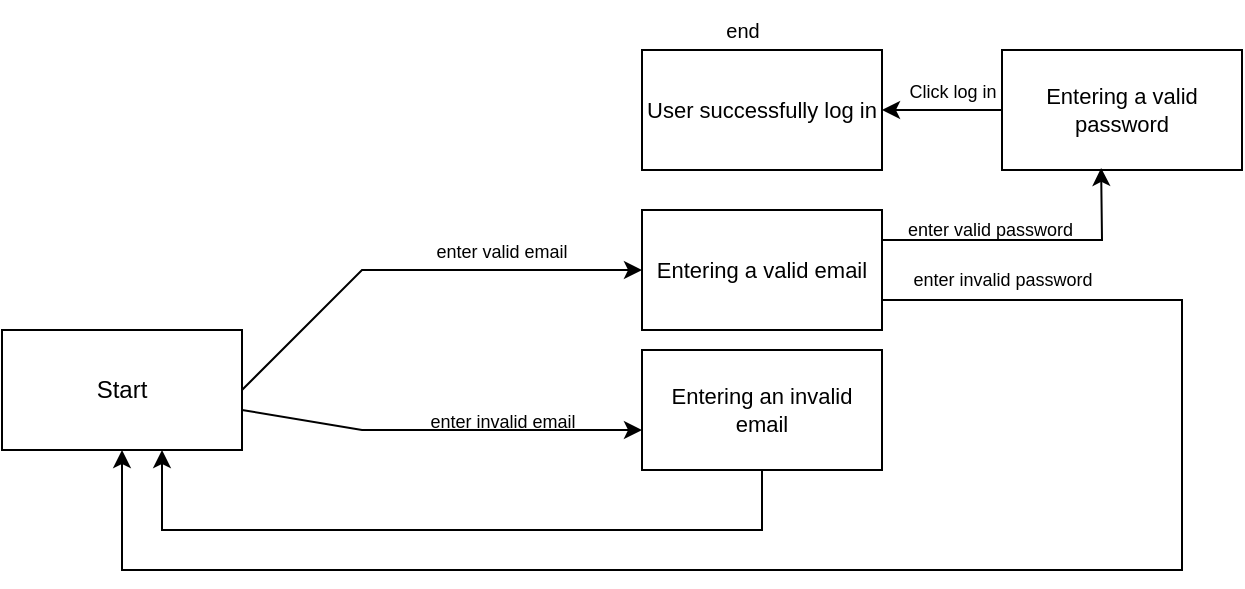 <mxfile version="20.8.10" type="device"><diagram id="FBllxqI3aCEnbTEU0Kzh" name="Strona-1"><mxGraphModel dx="794" dy="451" grid="1" gridSize="10" guides="1" tooltips="1" connect="1" arrows="1" fold="1" page="1" pageScale="1" pageWidth="827" pageHeight="1169" math="0" shadow="0"><root><mxCell id="0"/><mxCell id="1" parent="0"/><mxCell id="3GG6dmCX7-5a-PVxuLCo-1" value="Start" style="rounded=0;whiteSpace=wrap;html=1;" parent="1" vertex="1"><mxGeometry x="80" y="190" width="120" height="60" as="geometry"/></mxCell><mxCell id="3GG6dmCX7-5a-PVxuLCo-11" value="" style="endArrow=classic;html=1;rounded=0;exitX=0.5;exitY=1;exitDx=0;exitDy=0;" parent="1" source="3GG6dmCX7-5a-PVxuLCo-37" edge="1"><mxGeometry width="50" height="50" relative="1" as="geometry"><mxPoint x="380" y="290" as="sourcePoint"/><mxPoint x="160" y="250" as="targetPoint"/><Array as="points"><mxPoint x="460" y="290"/><mxPoint x="160" y="290"/></Array></mxGeometry></mxCell><mxCell id="3GG6dmCX7-5a-PVxuLCo-34" value="Entering a valid email" style="rounded=0;whiteSpace=wrap;html=1;fontSize=11;" parent="1" vertex="1"><mxGeometry x="400" y="130" width="120" height="60" as="geometry"/></mxCell><mxCell id="3GG6dmCX7-5a-PVxuLCo-36" value="" style="endArrow=classic;html=1;rounded=0;fontSize=11;" parent="1" source="3GG6dmCX7-5a-PVxuLCo-1" edge="1"><mxGeometry width="50" height="50" relative="1" as="geometry"><mxPoint x="350" y="235" as="sourcePoint"/><mxPoint x="400" y="240" as="targetPoint"/><Array as="points"><mxPoint x="260" y="240"/></Array></mxGeometry></mxCell><mxCell id="3GG6dmCX7-5a-PVxuLCo-37" value="Entering an invalid email" style="rounded=0;whiteSpace=wrap;html=1;fontSize=11;" parent="1" vertex="1"><mxGeometry x="400" y="200" width="120" height="60" as="geometry"/></mxCell><mxCell id="3GG6dmCX7-5a-PVxuLCo-50" value="" style="edgeStyle=orthogonalEdgeStyle;rounded=0;orthogonalLoop=1;jettySize=auto;html=1;fontSize=11;entryX=1;entryY=0.5;entryDx=0;entryDy=0;" parent="1" source="3GG6dmCX7-5a-PVxuLCo-46" target="3GG6dmCX7-5a-PVxuLCo-49" edge="1"><mxGeometry relative="1" as="geometry"><mxPoint x="490" y="80" as="targetPoint"/></mxGeometry></mxCell><mxCell id="3GG6dmCX7-5a-PVxuLCo-46" value="Entering a valid password" style="rounded=0;whiteSpace=wrap;html=1;fontSize=11;" parent="1" vertex="1"><mxGeometry x="580" y="50" width="120" height="60" as="geometry"/></mxCell><mxCell id="3GG6dmCX7-5a-PVxuLCo-49" value="User successfully log in" style="whiteSpace=wrap;html=1;fontSize=11;rounded=0;" parent="1" vertex="1"><mxGeometry x="400" y="50" width="120" height="60" as="geometry"/></mxCell><mxCell id="3GG6dmCX7-5a-PVxuLCo-51" value="" style="endArrow=classic;html=1;rounded=0;fontSize=11;entryX=0.5;entryY=1;entryDx=0;entryDy=0;exitX=1;exitY=0.75;exitDx=0;exitDy=0;" parent="1" source="3GG6dmCX7-5a-PVxuLCo-34" target="3GG6dmCX7-5a-PVxuLCo-1" edge="1"><mxGeometry width="50" height="50" relative="1" as="geometry"><mxPoint x="720" y="40" as="sourcePoint"/><mxPoint x="140" y="260" as="targetPoint"/><Array as="points"><mxPoint x="670" y="175"/><mxPoint x="670" y="310"/><mxPoint x="140" y="310"/></Array></mxGeometry></mxCell><mxCell id="Yhfr487M6QgpBIX08vys-1" value="" style="endArrow=classic;html=1;rounded=0;exitX=1;exitY=0.5;exitDx=0;exitDy=0;entryX=0;entryY=0.5;entryDx=0;entryDy=0;" edge="1" parent="1" source="3GG6dmCX7-5a-PVxuLCo-1" target="3GG6dmCX7-5a-PVxuLCo-34"><mxGeometry width="50" height="50" relative="1" as="geometry"><mxPoint x="380" y="260" as="sourcePoint"/><mxPoint x="430" y="210" as="targetPoint"/><Array as="points"><mxPoint x="260" y="160"/></Array></mxGeometry></mxCell><mxCell id="Yhfr487M6QgpBIX08vys-2" value="&lt;font style=&quot;font-size: 9px;&quot;&gt;enter valid email&lt;/font&gt;" style="text;html=1;strokeColor=none;fillColor=none;align=center;verticalAlign=middle;whiteSpace=wrap;rounded=0;rotation=0;" vertex="1" parent="1"><mxGeometry x="280" y="140" width="100" height="20" as="geometry"/></mxCell><mxCell id="Yhfr487M6QgpBIX08vys-3" value="&lt;font style=&quot;font-size: 9px;&quot;&gt;enter invalid email&lt;/font&gt;" style="text;html=1;align=center;verticalAlign=middle;resizable=0;points=[];autosize=1;strokeColor=none;fillColor=none;" vertex="1" parent="1"><mxGeometry x="280" y="220" width="100" height="30" as="geometry"/></mxCell><mxCell id="Yhfr487M6QgpBIX08vys-4" value="enter valid password&amp;nbsp;" style="text;html=1;align=center;verticalAlign=middle;resizable=0;points=[];autosize=1;strokeColor=none;fillColor=none;fontSize=9;" vertex="1" parent="1"><mxGeometry x="520" y="130" width="110" height="20" as="geometry"/></mxCell><mxCell id="Yhfr487M6QgpBIX08vys-6" value="enter invalid password" style="text;html=1;align=center;verticalAlign=middle;resizable=0;points=[];autosize=1;strokeColor=none;fillColor=none;fontSize=9;" vertex="1" parent="1"><mxGeometry x="525" y="155" width="110" height="20" as="geometry"/></mxCell><mxCell id="Yhfr487M6QgpBIX08vys-7" value="" style="endArrow=classic;html=1;rounded=0;exitX=1;exitY=0.25;exitDx=0;exitDy=0;entryX=0.413;entryY=0.983;entryDx=0;entryDy=0;entryPerimeter=0;" edge="1" parent="1" source="3GG6dmCX7-5a-PVxuLCo-34" target="3GG6dmCX7-5a-PVxuLCo-46"><mxGeometry width="50" height="50" relative="1" as="geometry"><mxPoint x="550" y="180" as="sourcePoint"/><mxPoint x="620" y="110" as="targetPoint"/><Array as="points"><mxPoint x="570" y="145"/><mxPoint x="630" y="145"/></Array></mxGeometry></mxCell><mxCell id="Yhfr487M6QgpBIX08vys-8" value="end" style="text;html=1;align=center;verticalAlign=middle;resizable=0;points=[];autosize=1;strokeColor=none;fillColor=none;fontSize=10;" vertex="1" parent="1"><mxGeometry x="430" y="25" width="40" height="30" as="geometry"/></mxCell><mxCell id="Yhfr487M6QgpBIX08vys-11" value="&lt;font style=&quot;font-size: 9px;&quot;&gt;Click log in&lt;/font&gt;" style="text;html=1;align=center;verticalAlign=middle;resizable=0;points=[];autosize=1;strokeColor=none;fillColor=none;fontSize=10;" vertex="1" parent="1"><mxGeometry x="520" y="55" width="70" height="30" as="geometry"/></mxCell></root></mxGraphModel></diagram></mxfile>